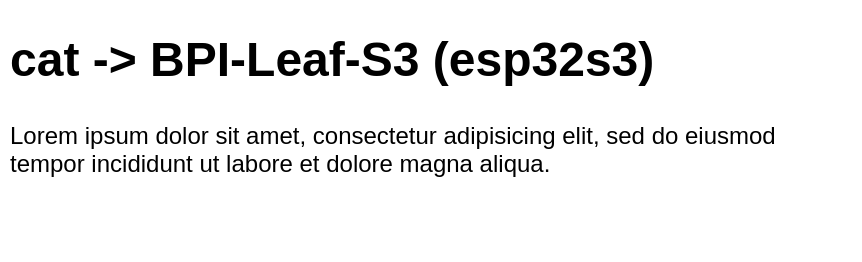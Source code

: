 <mxfile version="21.5.0" type="github">
  <diagram name="Page-1" id="-RrRd8Hf_nuVSA-qdh11">
    <mxGraphModel dx="1434" dy="774" grid="1" gridSize="10" guides="1" tooltips="1" connect="1" arrows="1" fold="1" page="1" pageScale="1" pageWidth="850" pageHeight="1100" math="0" shadow="0">
      <root>
        <mxCell id="0" />
        <mxCell id="1" parent="0" />
        <mxCell id="87-H6_8L_zCWJh6VLJFW-1" value="&lt;h1&gt;cat -&amp;gt; BPI-Leaf-S3 (esp32s3)&lt;/h1&gt;&lt;p&gt;Lorem ipsum dolor sit amet, consectetur adipisicing elit, sed do eiusmod tempor incididunt ut labore et dolore magna aliqua.&lt;/p&gt;" style="text;html=1;strokeColor=none;fillColor=none;spacing=5;spacingTop=-20;whiteSpace=wrap;overflow=hidden;rounded=0;" vertex="1" parent="1">
          <mxGeometry x="190" y="140" width="430" height="120" as="geometry" />
        </mxCell>
      </root>
    </mxGraphModel>
  </diagram>
</mxfile>
